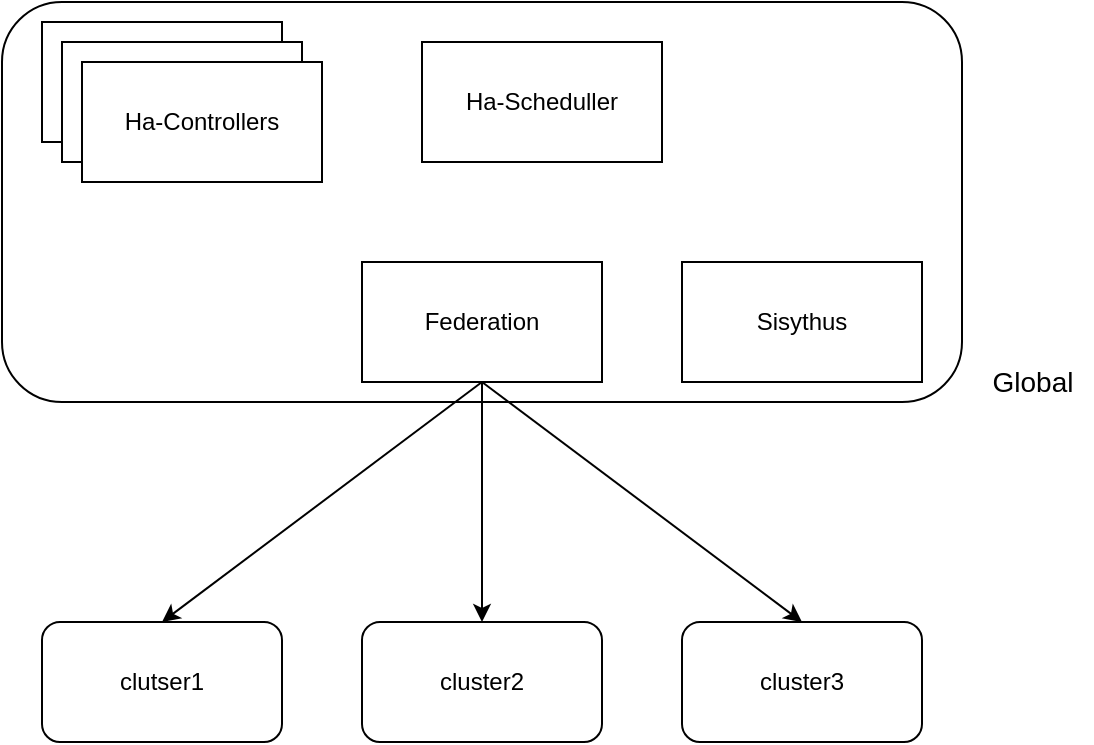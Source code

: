 <mxfile version="13.8.1" type="github" pages="2">
  <diagram id="DAFPHoVdk3YulrqNeCpr" name="Page-1">
    <mxGraphModel dx="926" dy="603" grid="1" gridSize="10" guides="1" tooltips="1" connect="1" arrows="1" fold="1" page="1" pageScale="1" pageWidth="827" pageHeight="1169" math="0" shadow="0">
      <root>
        <mxCell id="0" />
        <mxCell id="1" parent="0" />
        <mxCell id="Xo3AoRbN2ey5bQLFYqum-1" value="" style="rounded=1;whiteSpace=wrap;html=1;" vertex="1" parent="1">
          <mxGeometry x="120" y="40" width="480" height="200" as="geometry" />
        </mxCell>
        <mxCell id="Xo3AoRbN2ey5bQLFYqum-2" value="&lt;font style=&quot;font-size: 14px&quot;&gt;Global&lt;/font&gt;" style="text;html=1;resizable=0;autosize=1;align=center;verticalAlign=middle;points=[];fillColor=none;strokeColor=none;rounded=0;" vertex="1" parent="1">
          <mxGeometry x="605" y="220" width="60" height="20" as="geometry" />
        </mxCell>
        <mxCell id="Xo3AoRbN2ey5bQLFYqum-3" value="" style="rounded=0;whiteSpace=wrap;html=1;" vertex="1" parent="1">
          <mxGeometry x="140" y="50" width="120" height="60" as="geometry" />
        </mxCell>
        <mxCell id="Xo3AoRbN2ey5bQLFYqum-4" value="" style="rounded=0;whiteSpace=wrap;html=1;" vertex="1" parent="1">
          <mxGeometry x="150" y="60" width="120" height="60" as="geometry" />
        </mxCell>
        <mxCell id="Xo3AoRbN2ey5bQLFYqum-5" value="Ha-Controllers" style="rounded=0;whiteSpace=wrap;html=1;" vertex="1" parent="1">
          <mxGeometry x="160" y="70" width="120" height="60" as="geometry" />
        </mxCell>
        <mxCell id="Xo3AoRbN2ey5bQLFYqum-6" value="Ha-Scheduller" style="rounded=0;whiteSpace=wrap;html=1;" vertex="1" parent="1">
          <mxGeometry x="330" y="60" width="120" height="60" as="geometry" />
        </mxCell>
        <mxCell id="Xo3AoRbN2ey5bQLFYqum-7" value="clutser1" style="rounded=1;whiteSpace=wrap;html=1;" vertex="1" parent="1">
          <mxGeometry x="140" y="350" width="120" height="60" as="geometry" />
        </mxCell>
        <mxCell id="Xo3AoRbN2ey5bQLFYqum-8" value="cluster2" style="rounded=1;whiteSpace=wrap;html=1;" vertex="1" parent="1">
          <mxGeometry x="300" y="350" width="120" height="60" as="geometry" />
        </mxCell>
        <mxCell id="Xo3AoRbN2ey5bQLFYqum-9" value="cluster3" style="rounded=1;whiteSpace=wrap;html=1;" vertex="1" parent="1">
          <mxGeometry x="460" y="350" width="120" height="60" as="geometry" />
        </mxCell>
        <mxCell id="Xo3AoRbN2ey5bQLFYqum-10" value="Federation" style="rounded=0;whiteSpace=wrap;html=1;" vertex="1" parent="1">
          <mxGeometry x="300" y="170" width="120" height="60" as="geometry" />
        </mxCell>
        <mxCell id="Xo3AoRbN2ey5bQLFYqum-11" value="" style="endArrow=classic;html=1;exitX=0.5;exitY=1;exitDx=0;exitDy=0;entryX=0.5;entryY=0;entryDx=0;entryDy=0;" edge="1" parent="1" source="Xo3AoRbN2ey5bQLFYqum-10" target="Xo3AoRbN2ey5bQLFYqum-7">
          <mxGeometry width="50" height="50" relative="1" as="geometry">
            <mxPoint x="70" y="320" as="sourcePoint" />
            <mxPoint x="120" y="270" as="targetPoint" />
          </mxGeometry>
        </mxCell>
        <mxCell id="Xo3AoRbN2ey5bQLFYqum-12" value="" style="endArrow=classic;html=1;exitX=0.5;exitY=1;exitDx=0;exitDy=0;" edge="1" parent="1" source="Xo3AoRbN2ey5bQLFYqum-10" target="Xo3AoRbN2ey5bQLFYqum-8">
          <mxGeometry width="50" height="50" relative="1" as="geometry">
            <mxPoint x="370" y="240" as="sourcePoint" />
            <mxPoint x="210" y="360" as="targetPoint" />
          </mxGeometry>
        </mxCell>
        <mxCell id="Xo3AoRbN2ey5bQLFYqum-14" value="" style="endArrow=classic;html=1;exitX=0.5;exitY=1;exitDx=0;exitDy=0;entryX=0.5;entryY=0;entryDx=0;entryDy=0;" edge="1" parent="1" source="Xo3AoRbN2ey5bQLFYqum-10" target="Xo3AoRbN2ey5bQLFYqum-9">
          <mxGeometry width="50" height="50" relative="1" as="geometry">
            <mxPoint x="370" y="240" as="sourcePoint" />
            <mxPoint x="370" y="360" as="targetPoint" />
          </mxGeometry>
        </mxCell>
        <mxCell id="Xo3AoRbN2ey5bQLFYqum-15" value="Sisythus" style="rounded=0;whiteSpace=wrap;html=1;" vertex="1" parent="1">
          <mxGeometry x="460" y="170" width="120" height="60" as="geometry" />
        </mxCell>
      </root>
    </mxGraphModel>
  </diagram>
  <diagram id="lI5RoNFp88MgGGNgni5x" name="Page-2">
    <mxGraphModel dx="926" dy="603" grid="1" gridSize="10" guides="1" tooltips="1" connect="1" arrows="1" fold="1" page="1" pageScale="1" pageWidth="827" pageHeight="1169" math="0" shadow="0">
      <root>
        <mxCell id="msdkebxMWvLPw_NlSIgo-0" />
        <mxCell id="msdkebxMWvLPw_NlSIgo-1" parent="msdkebxMWvLPw_NlSIgo-0" />
        <mxCell id="msdkebxMWvLPw_NlSIgo-2" value="" style="rounded=1;whiteSpace=wrap;html=1;" vertex="1" parent="msdkebxMWvLPw_NlSIgo-1">
          <mxGeometry x="80" y="80" width="400" height="250" as="geometry" />
        </mxCell>
        <mxCell id="msdkebxMWvLPw_NlSIgo-3" value="节点接入" style="rounded=1;whiteSpace=wrap;html=1;fillColor=#d5e8d4;strokeColor=#82b366;" vertex="1" parent="msdkebxMWvLPw_NlSIgo-1">
          <mxGeometry x="210" y="270" width="100" height="50" as="geometry" />
        </mxCell>
        <mxCell id="msdkebxMWvLPw_NlSIgo-4" value="集群管理" style="rounded=1;whiteSpace=wrap;html=1;fillColor=#d5e8d4;strokeColor=#82b366;" vertex="1" parent="msdkebxMWvLPw_NlSIgo-1">
          <mxGeometry x="100" y="270" width="100" height="50" as="geometry" />
        </mxCell>
        <mxCell id="msdkebxMWvLPw_NlSIgo-5" value="应用管理" style="rounded=1;whiteSpace=wrap;html=1;fillColor=#d5e8d4;strokeColor=#82b366;" vertex="1" parent="msdkebxMWvLPw_NlSIgo-1">
          <mxGeometry x="100" y="90" width="100" height="50" as="geometry" />
        </mxCell>
        <mxCell id="msdkebxMWvLPw_NlSIgo-6" value="多集群调度" style="rounded=1;whiteSpace=wrap;html=1;fillColor=#d5e8d4;strokeColor=#82b366;" vertex="1" parent="msdkebxMWvLPw_NlSIgo-1">
          <mxGeometry x="210" y="90" width="100" height="50" as="geometry" />
        </mxCell>
        <mxCell id="msdkebxMWvLPw_NlSIgo-7" value="计量计费" style="rounded=1;whiteSpace=wrap;html=1;fillColor=#fff2cc;strokeColor=#d6b656;" vertex="1" parent="msdkebxMWvLPw_NlSIgo-1">
          <mxGeometry x="330" y="90" width="100" height="50" as="geometry" />
        </mxCell>
        <mxCell id="msdkebxMWvLPw_NlSIgo-8" value="跨集群服务发现" style="rounded=1;whiteSpace=wrap;html=1;fillColor=#fff2cc;strokeColor=#d6b656;" vertex="1" parent="msdkebxMWvLPw_NlSIgo-1">
          <mxGeometry x="330" y="270" width="100" height="50" as="geometry" />
        </mxCell>
        <mxCell id="msdkebxMWvLPw_NlSIgo-9" value="服务质量监控" style="rounded=1;whiteSpace=wrap;html=1;fillColor=#f8cecc;strokeColor=#b85450;" vertex="1" parent="msdkebxMWvLPw_NlSIgo-1">
          <mxGeometry x="100" y="180" width="100" height="50" as="geometry" />
        </mxCell>
        <mxCell id="msdkebxMWvLPw_NlSIgo-10" value="边缘服务发现" style="rounded=1;whiteSpace=wrap;html=1;fillColor=#fff2cc;strokeColor=#d6b656;" vertex="1" parent="msdkebxMWvLPw_NlSIgo-1">
          <mxGeometry x="210" y="180" width="100" height="50" as="geometry" />
        </mxCell>
        <mxCell id="msdkebxMWvLPw_NlSIgo-11" value="副本扩缩容" style="rounded=1;whiteSpace=wrap;html=1;fillColor=#f8cecc;strokeColor=#b85450;" vertex="1" parent="msdkebxMWvLPw_NlSIgo-1">
          <mxGeometry x="330" y="180" width="100" height="50" as="geometry" />
        </mxCell>
        <mxCell id="msdkebxMWvLPw_NlSIgo-15" value="" style="rounded=1;whiteSpace=wrap;html=1;fillColor=#f8cecc;strokeColor=#b85450;" vertex="1" parent="msdkebxMWvLPw_NlSIgo-1">
          <mxGeometry x="510" y="210" width="30" height="30" as="geometry" />
        </mxCell>
        <mxCell id="msdkebxMWvLPw_NlSIgo-16" value="未实现" style="text;html=1;resizable=0;autosize=1;align=center;verticalAlign=middle;points=[];fillColor=none;strokeColor=none;rounded=0;" vertex="1" parent="msdkebxMWvLPw_NlSIgo-1">
          <mxGeometry x="550" y="215" width="50" height="20" as="geometry" />
        </mxCell>
        <mxCell id="msdkebxMWvLPw_NlSIgo-17" value="" style="rounded=1;whiteSpace=wrap;html=1;fillColor=#d5e8d4;strokeColor=#82b366;" vertex="1" parent="msdkebxMWvLPw_NlSIgo-1">
          <mxGeometry x="510" y="250" width="30" height="30" as="geometry" />
        </mxCell>
        <mxCell id="msdkebxMWvLPw_NlSIgo-18" value="已实现" style="text;html=1;resizable=0;autosize=1;align=center;verticalAlign=middle;points=[];fillColor=none;strokeColor=none;rounded=0;" vertex="1" parent="msdkebxMWvLPw_NlSIgo-1">
          <mxGeometry x="550" y="255" width="50" height="20" as="geometry" />
        </mxCell>
        <mxCell id="msdkebxMWvLPw_NlSIgo-19" value="" style="rounded=1;whiteSpace=wrap;html=1;fillColor=#fff2cc;strokeColor=#d6b656;" vertex="1" parent="msdkebxMWvLPw_NlSIgo-1">
          <mxGeometry x="510" y="290" width="30" height="30" as="geometry" />
        </mxCell>
        <mxCell id="msdkebxMWvLPw_NlSIgo-20" value="开发中" style="text;html=1;resizable=0;autosize=1;align=center;verticalAlign=middle;points=[];fillColor=none;strokeColor=none;rounded=0;" vertex="1" parent="msdkebxMWvLPw_NlSIgo-1">
          <mxGeometry x="550" y="295" width="50" height="20" as="geometry" />
        </mxCell>
      </root>
    </mxGraphModel>
  </diagram>
</mxfile>
